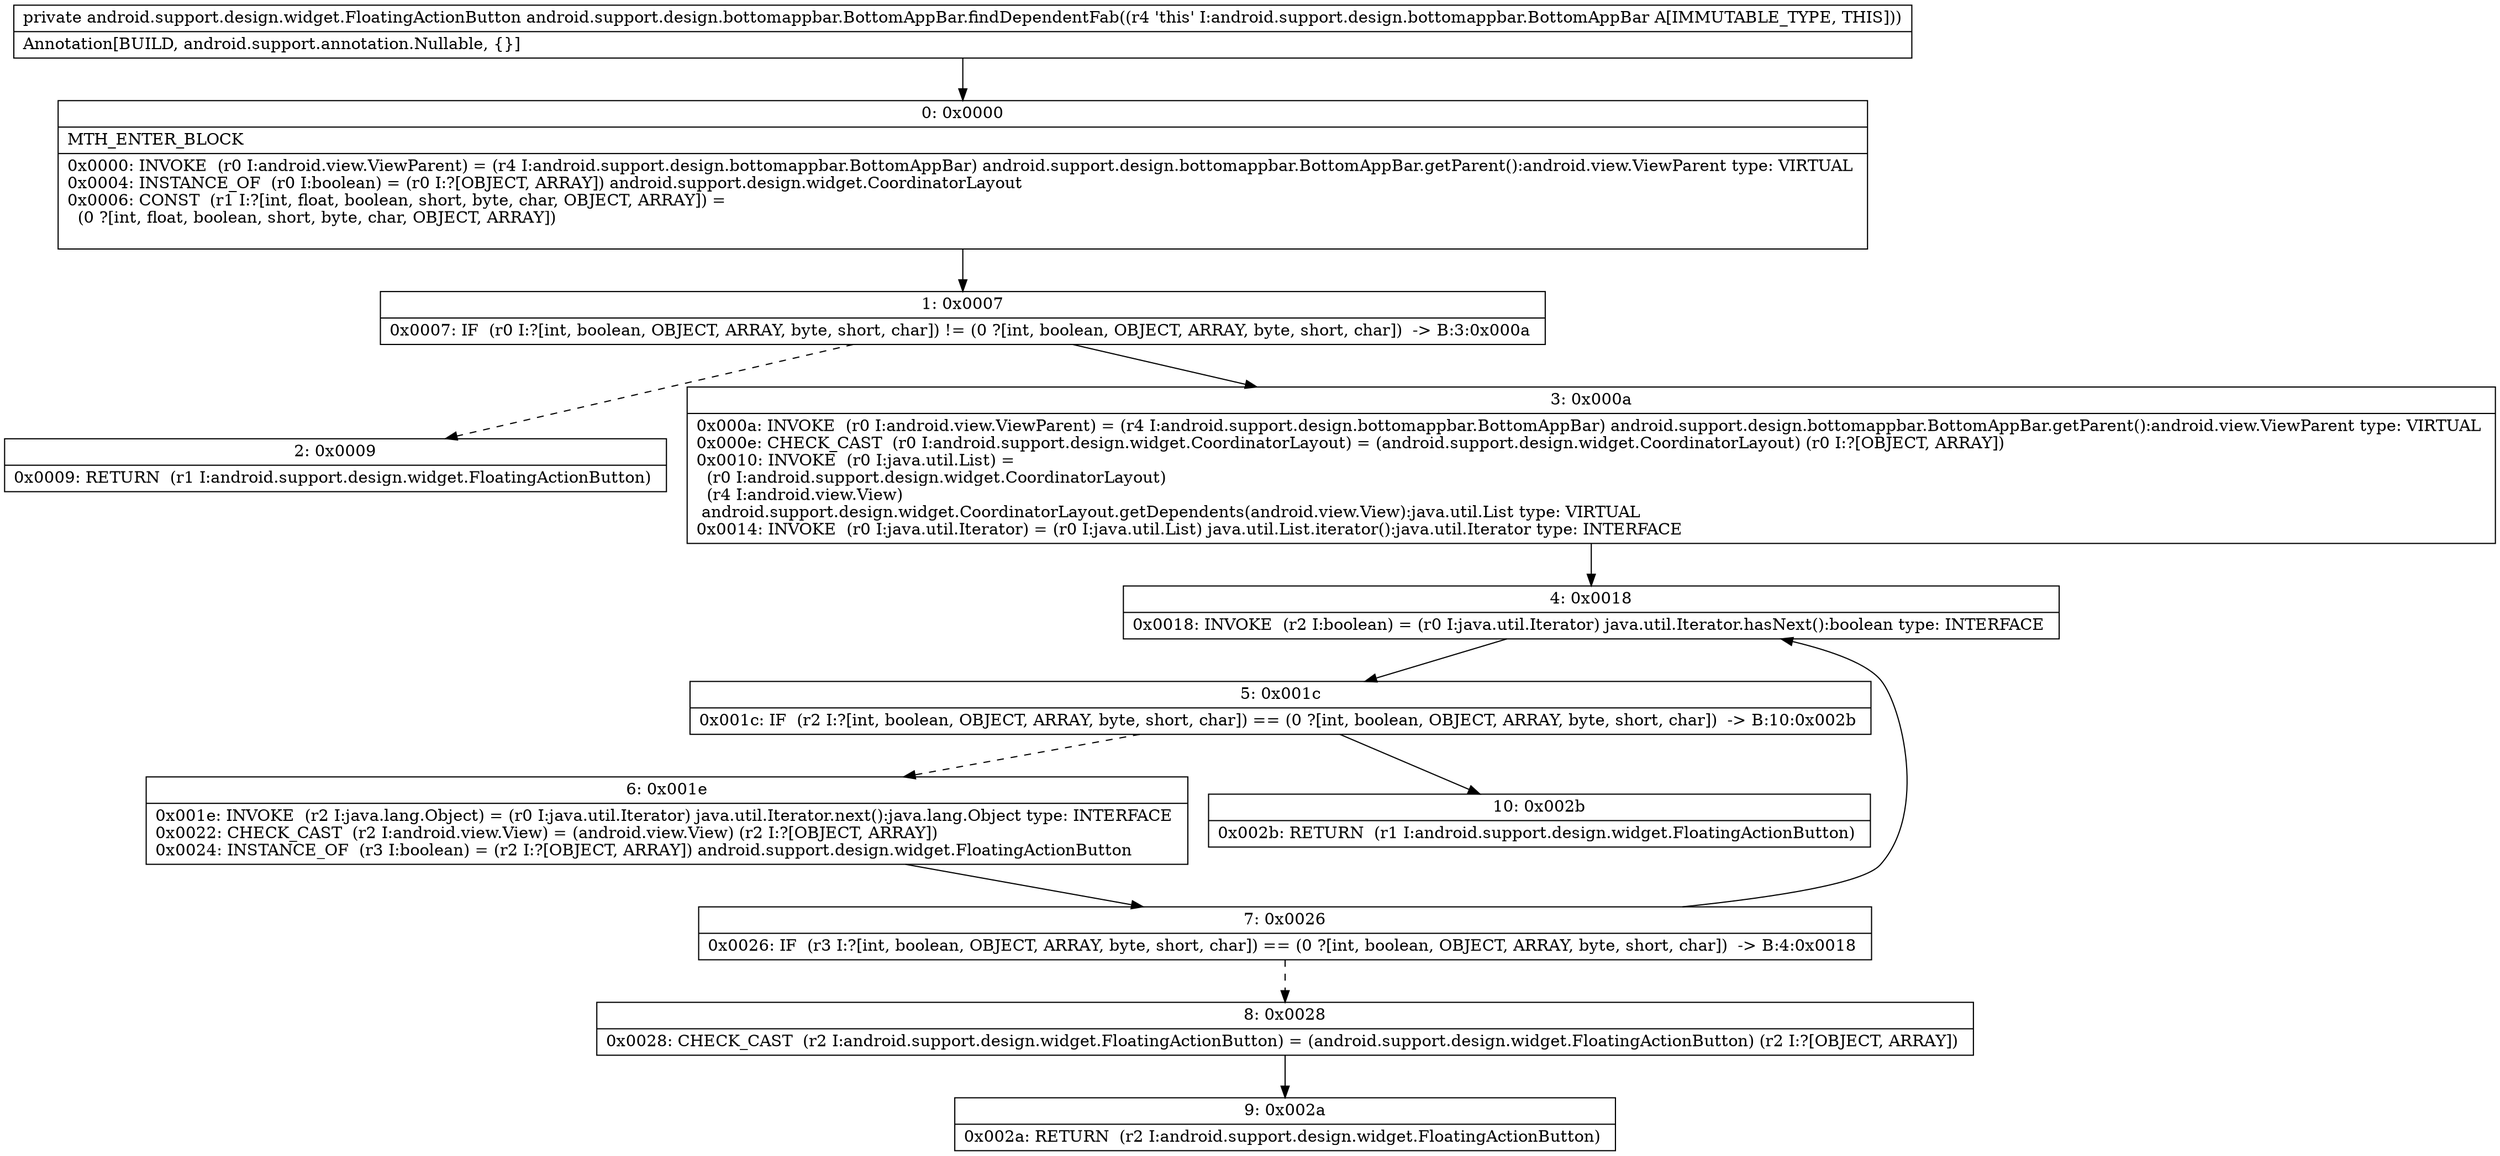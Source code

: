 digraph "CFG forandroid.support.design.bottomappbar.BottomAppBar.findDependentFab()Landroid\/support\/design\/widget\/FloatingActionButton;" {
Node_0 [shape=record,label="{0\:\ 0x0000|MTH_ENTER_BLOCK\l|0x0000: INVOKE  (r0 I:android.view.ViewParent) = (r4 I:android.support.design.bottomappbar.BottomAppBar) android.support.design.bottomappbar.BottomAppBar.getParent():android.view.ViewParent type: VIRTUAL \l0x0004: INSTANCE_OF  (r0 I:boolean) = (r0 I:?[OBJECT, ARRAY]) android.support.design.widget.CoordinatorLayout \l0x0006: CONST  (r1 I:?[int, float, boolean, short, byte, char, OBJECT, ARRAY]) = \l  (0 ?[int, float, boolean, short, byte, char, OBJECT, ARRAY])\l \l}"];
Node_1 [shape=record,label="{1\:\ 0x0007|0x0007: IF  (r0 I:?[int, boolean, OBJECT, ARRAY, byte, short, char]) != (0 ?[int, boolean, OBJECT, ARRAY, byte, short, char])  \-\> B:3:0x000a \l}"];
Node_2 [shape=record,label="{2\:\ 0x0009|0x0009: RETURN  (r1 I:android.support.design.widget.FloatingActionButton) \l}"];
Node_3 [shape=record,label="{3\:\ 0x000a|0x000a: INVOKE  (r0 I:android.view.ViewParent) = (r4 I:android.support.design.bottomappbar.BottomAppBar) android.support.design.bottomappbar.BottomAppBar.getParent():android.view.ViewParent type: VIRTUAL \l0x000e: CHECK_CAST  (r0 I:android.support.design.widget.CoordinatorLayout) = (android.support.design.widget.CoordinatorLayout) (r0 I:?[OBJECT, ARRAY]) \l0x0010: INVOKE  (r0 I:java.util.List) = \l  (r0 I:android.support.design.widget.CoordinatorLayout)\l  (r4 I:android.view.View)\l android.support.design.widget.CoordinatorLayout.getDependents(android.view.View):java.util.List type: VIRTUAL \l0x0014: INVOKE  (r0 I:java.util.Iterator) = (r0 I:java.util.List) java.util.List.iterator():java.util.Iterator type: INTERFACE \l}"];
Node_4 [shape=record,label="{4\:\ 0x0018|0x0018: INVOKE  (r2 I:boolean) = (r0 I:java.util.Iterator) java.util.Iterator.hasNext():boolean type: INTERFACE \l}"];
Node_5 [shape=record,label="{5\:\ 0x001c|0x001c: IF  (r2 I:?[int, boolean, OBJECT, ARRAY, byte, short, char]) == (0 ?[int, boolean, OBJECT, ARRAY, byte, short, char])  \-\> B:10:0x002b \l}"];
Node_6 [shape=record,label="{6\:\ 0x001e|0x001e: INVOKE  (r2 I:java.lang.Object) = (r0 I:java.util.Iterator) java.util.Iterator.next():java.lang.Object type: INTERFACE \l0x0022: CHECK_CAST  (r2 I:android.view.View) = (android.view.View) (r2 I:?[OBJECT, ARRAY]) \l0x0024: INSTANCE_OF  (r3 I:boolean) = (r2 I:?[OBJECT, ARRAY]) android.support.design.widget.FloatingActionButton \l}"];
Node_7 [shape=record,label="{7\:\ 0x0026|0x0026: IF  (r3 I:?[int, boolean, OBJECT, ARRAY, byte, short, char]) == (0 ?[int, boolean, OBJECT, ARRAY, byte, short, char])  \-\> B:4:0x0018 \l}"];
Node_8 [shape=record,label="{8\:\ 0x0028|0x0028: CHECK_CAST  (r2 I:android.support.design.widget.FloatingActionButton) = (android.support.design.widget.FloatingActionButton) (r2 I:?[OBJECT, ARRAY]) \l}"];
Node_9 [shape=record,label="{9\:\ 0x002a|0x002a: RETURN  (r2 I:android.support.design.widget.FloatingActionButton) \l}"];
Node_10 [shape=record,label="{10\:\ 0x002b|0x002b: RETURN  (r1 I:android.support.design.widget.FloatingActionButton) \l}"];
MethodNode[shape=record,label="{private android.support.design.widget.FloatingActionButton android.support.design.bottomappbar.BottomAppBar.findDependentFab((r4 'this' I:android.support.design.bottomappbar.BottomAppBar A[IMMUTABLE_TYPE, THIS]))  | Annotation[BUILD, android.support.annotation.Nullable, \{\}]\l}"];
MethodNode -> Node_0;
Node_0 -> Node_1;
Node_1 -> Node_2[style=dashed];
Node_1 -> Node_3;
Node_3 -> Node_4;
Node_4 -> Node_5;
Node_5 -> Node_6[style=dashed];
Node_5 -> Node_10;
Node_6 -> Node_7;
Node_7 -> Node_4;
Node_7 -> Node_8[style=dashed];
Node_8 -> Node_9;
}

